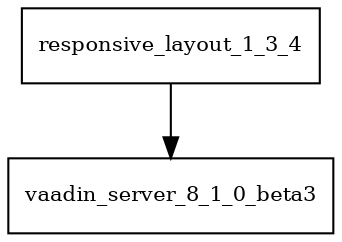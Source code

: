 digraph responsive_layout_1_3_4_dependencies {
  node [shape = box, fontsize=10.0];
  responsive_layout_1_3_4 -> vaadin_server_8_1_0_beta3;
}
